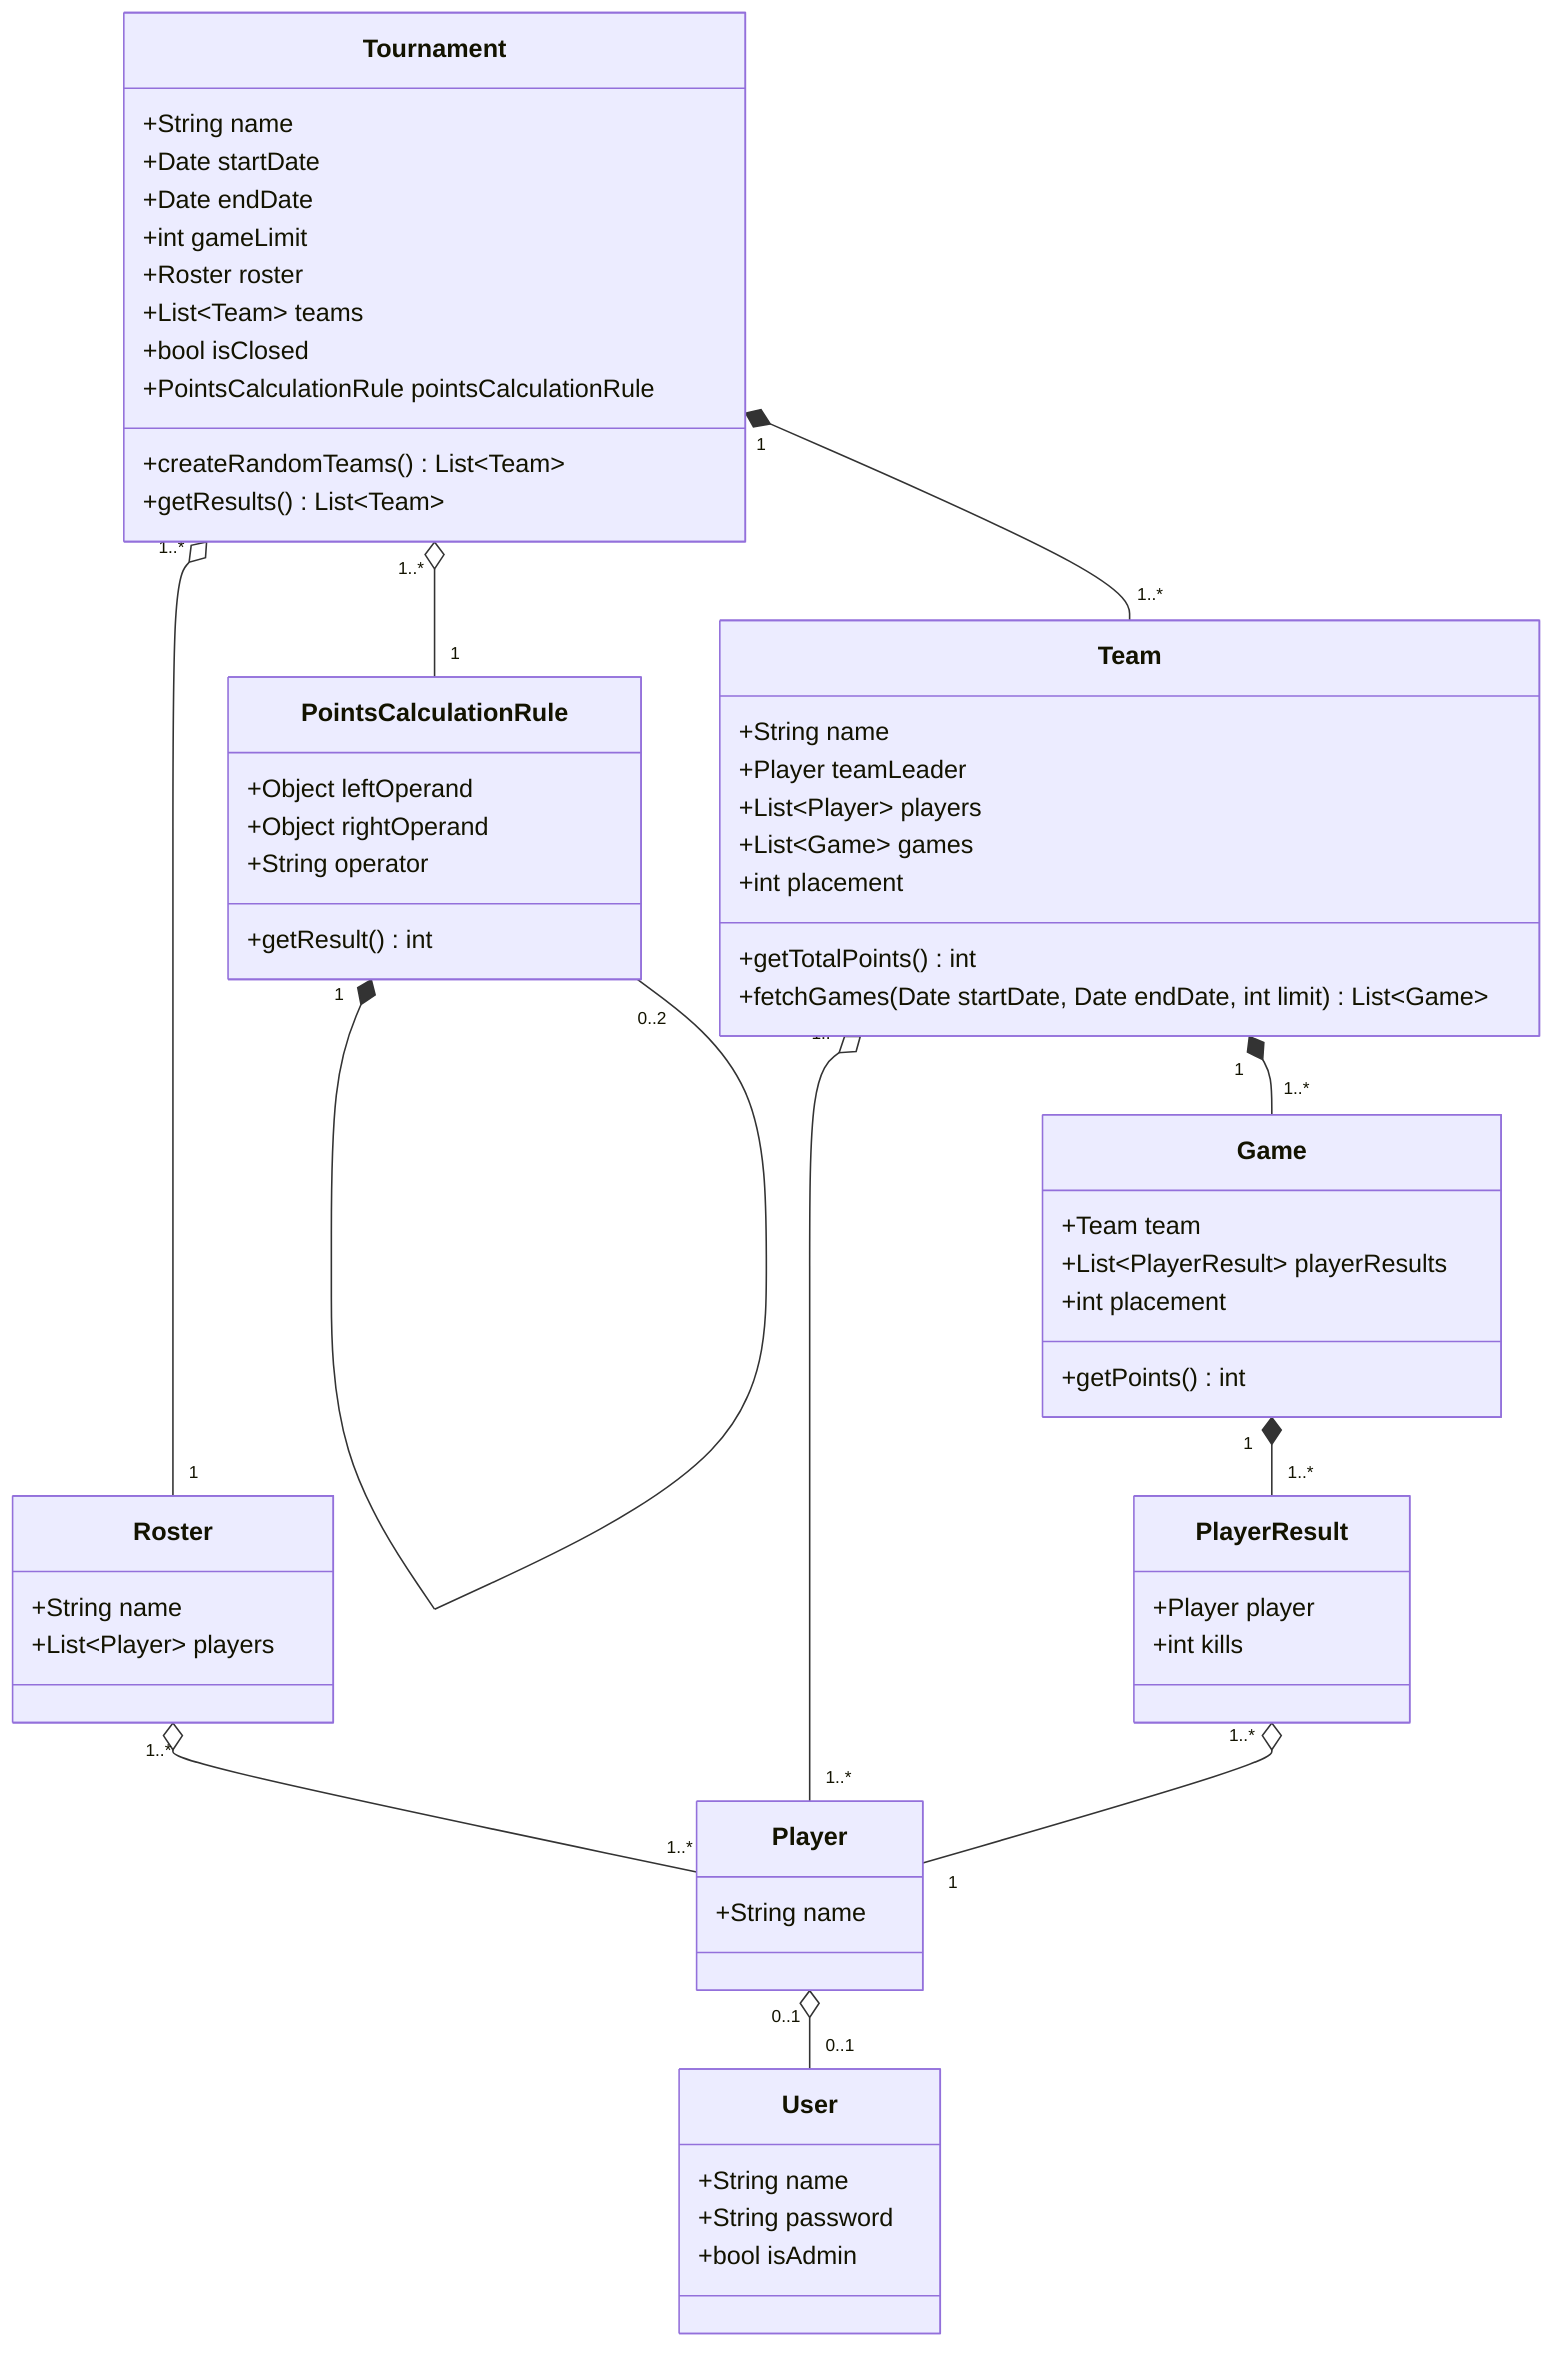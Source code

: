 classDiagram
  class Tournament {
    +String name
    +Date startDate
    +Date endDate
    +int gameLimit
    +Roster roster
    +List~Team~ teams
    +bool isClosed
    +PointsCalculationRule pointsCalculationRule

    +createRandomTeams() List~Team~
    +getResults() List~Team~
  }

  class Roster {
    +String name
    +List~Player~ players
  }

  class Player {
    +String name
  }

  class Team {
    +String name
    +Player teamLeader
    +List~Player~ players
    +List~Game~ games
    +int placement

    +getTotalPoints() int
    +fetchGames(Date startDate, Date endDate, int limit) List~Game~
  }

  class Game {
    +Team team
    +List~PlayerResult~ playerResults
    +int placement

    +getPoints() int
  }

  class PlayerResult {
    +Player player
    +int kills
  }

  class PointsCalculationRule {
    +Object leftOperand
    +Object rightOperand
    +String operator

    +getResult() int
  }

  class User {
    +String name
    +String password
    +bool isAdmin
  }

  Tournament "1..*" o-- "1" Roster
  Tournament "1..*" o-- "1" PointsCalculationRule
  Tournament "1" *-- "1..*" Team
  Roster "1..*" o-- "1..*" Player
  Team "1..*" o-- "1..*" Player
  Team "1" *-- "1..*" Game
  Game "1" *-- "1..*" PlayerResult
  PlayerResult "1..*" o-- "1" Player
  PointsCalculationRule "1" *-- "0..2" PointsCalculationRule
  Player "0..1" o-- "0..1" User